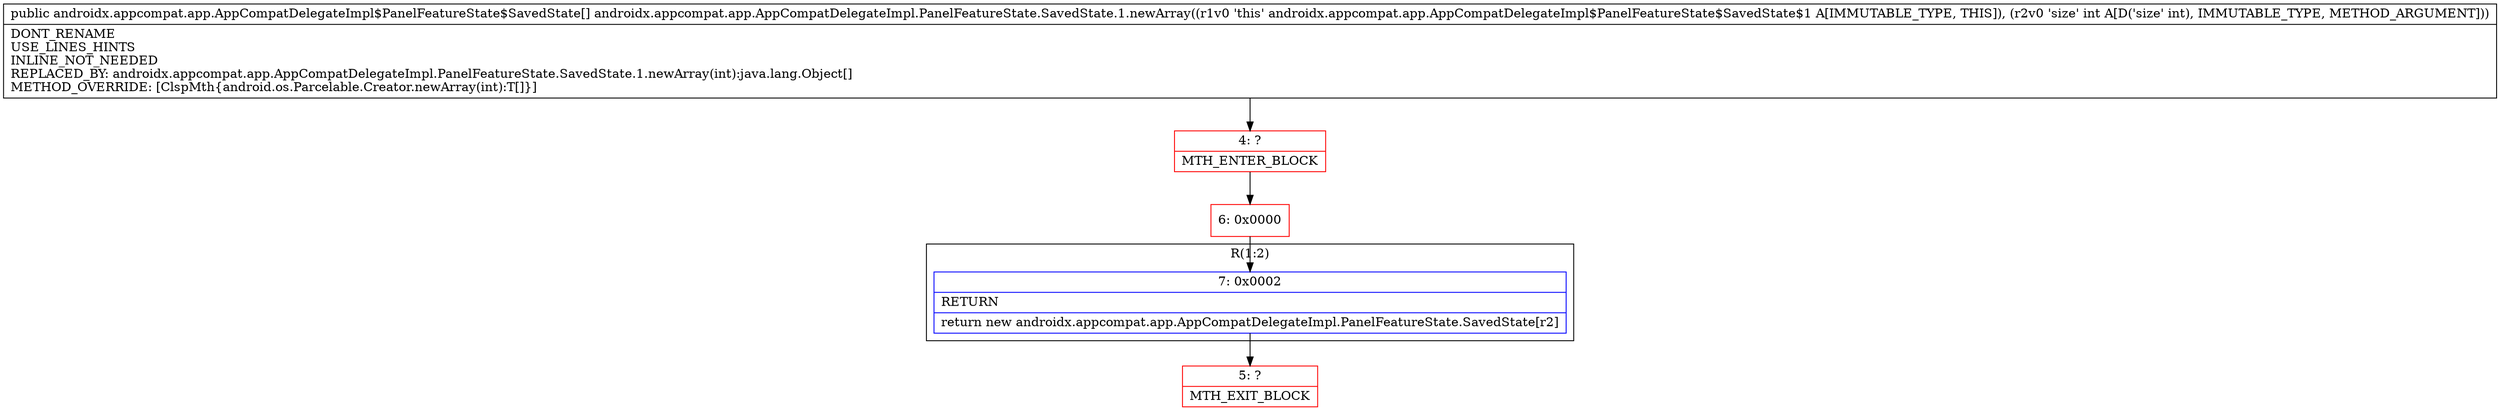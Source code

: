 digraph "CFG forandroidx.appcompat.app.AppCompatDelegateImpl.PanelFeatureState.SavedState.1.newArray(I)[Landroidx\/appcompat\/app\/AppCompatDelegateImpl$PanelFeatureState$SavedState;" {
subgraph cluster_Region_1028421911 {
label = "R(1:2)";
node [shape=record,color=blue];
Node_7 [shape=record,label="{7\:\ 0x0002|RETURN\l|return new androidx.appcompat.app.AppCompatDelegateImpl.PanelFeatureState.SavedState[r2]\l}"];
}
Node_4 [shape=record,color=red,label="{4\:\ ?|MTH_ENTER_BLOCK\l}"];
Node_6 [shape=record,color=red,label="{6\:\ 0x0000}"];
Node_5 [shape=record,color=red,label="{5\:\ ?|MTH_EXIT_BLOCK\l}"];
MethodNode[shape=record,label="{public androidx.appcompat.app.AppCompatDelegateImpl$PanelFeatureState$SavedState[] androidx.appcompat.app.AppCompatDelegateImpl.PanelFeatureState.SavedState.1.newArray((r1v0 'this' androidx.appcompat.app.AppCompatDelegateImpl$PanelFeatureState$SavedState$1 A[IMMUTABLE_TYPE, THIS]), (r2v0 'size' int A[D('size' int), IMMUTABLE_TYPE, METHOD_ARGUMENT]))  | DONT_RENAME\lUSE_LINES_HINTS\lINLINE_NOT_NEEDED\lREPLACED_BY: androidx.appcompat.app.AppCompatDelegateImpl.PanelFeatureState.SavedState.1.newArray(int):java.lang.Object[]\lMETHOD_OVERRIDE: [ClspMth\{android.os.Parcelable.Creator.newArray(int):T[]\}]\l}"];
MethodNode -> Node_4;Node_7 -> Node_5;
Node_4 -> Node_6;
Node_6 -> Node_7;
}

